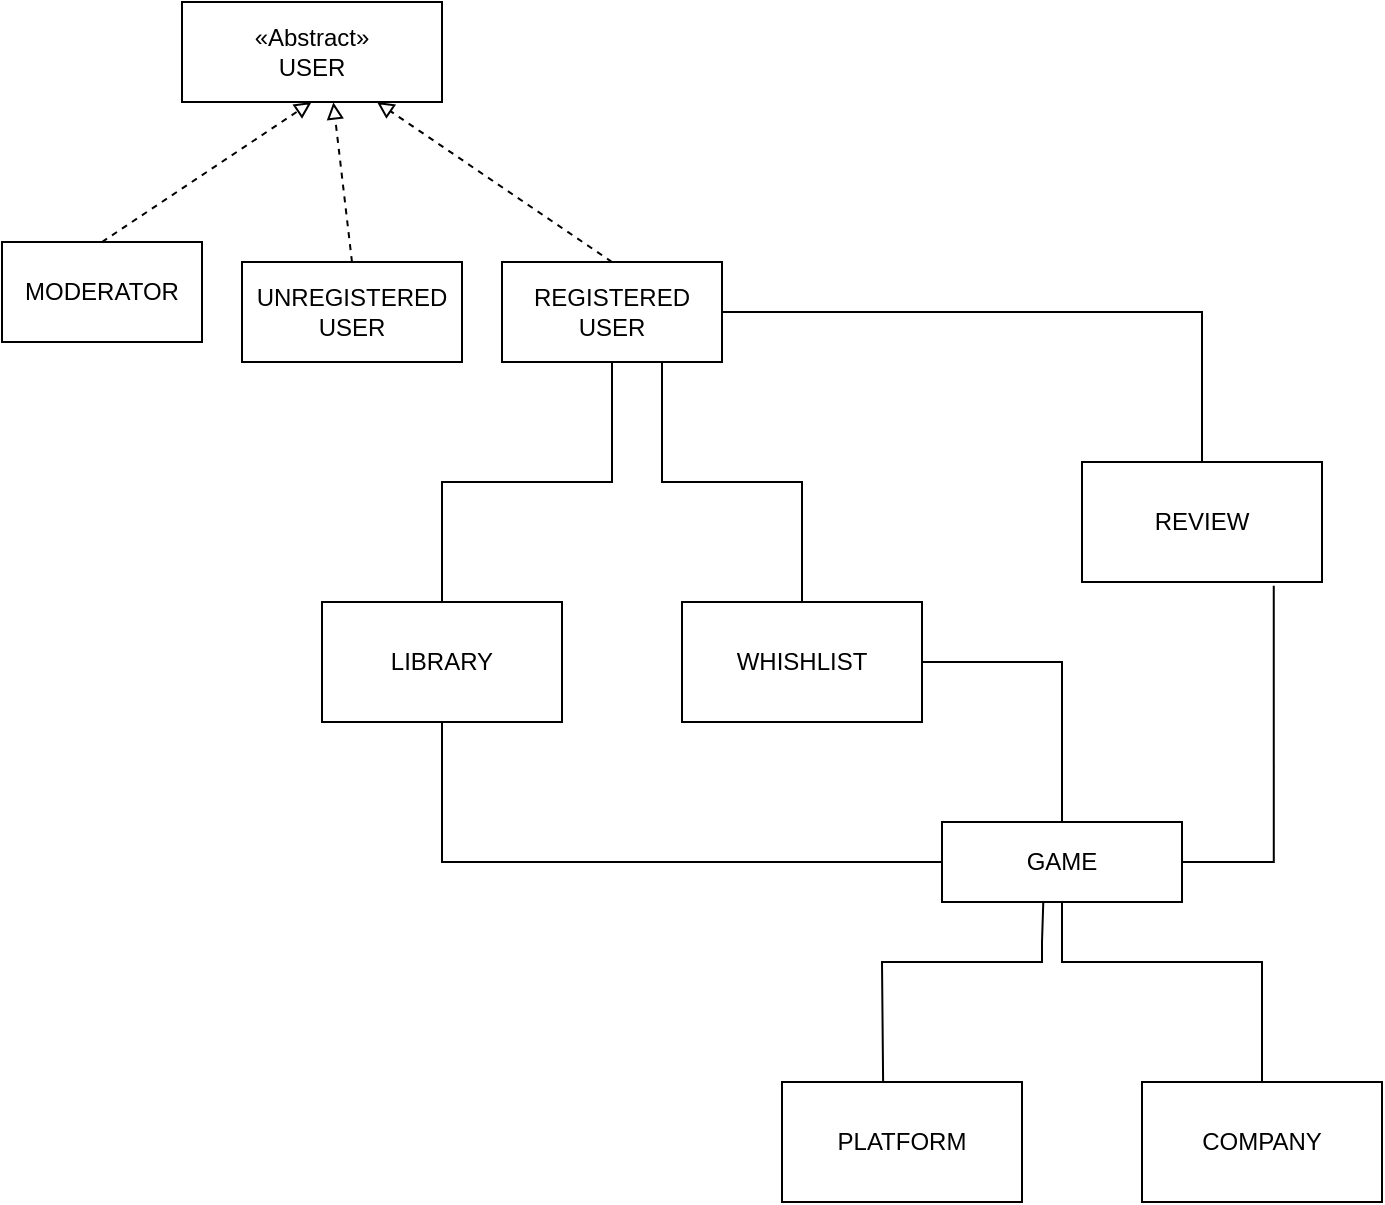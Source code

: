 <mxfile version="22.1.7" type="github">
  <diagram id="C5RBs43oDa-KdzZeNtuy" name="Page-1">
    <mxGraphModel dx="989" dy="574" grid="1" gridSize="10" guides="1" tooltips="1" connect="1" arrows="1" fold="1" page="1" pageScale="1" pageWidth="827" pageHeight="1169" math="0" shadow="0">
      <root>
        <mxCell id="WIyWlLk6GJQsqaUBKTNV-0" />
        <mxCell id="WIyWlLk6GJQsqaUBKTNV-1" parent="WIyWlLk6GJQsqaUBKTNV-0" />
        <mxCell id="_b6vlirzOlypI_W9VNAc-0" value="«Abstract»&lt;br&gt;USER" style="rounded=0;whiteSpace=wrap;html=1;" vertex="1" parent="WIyWlLk6GJQsqaUBKTNV-1">
          <mxGeometry x="160" y="60" width="130" height="50" as="geometry" />
        </mxCell>
        <mxCell id="_b6vlirzOlypI_W9VNAc-5" value="" style="endArrow=block;html=1;rounded=0;endFill=0;dashed=1;exitX=0.5;exitY=0;exitDx=0;exitDy=0;" edge="1" parent="WIyWlLk6GJQsqaUBKTNV-1" source="_b6vlirzOlypI_W9VNAc-6">
          <mxGeometry width="50" height="50" relative="1" as="geometry">
            <mxPoint x="225" y="160" as="sourcePoint" />
            <mxPoint x="224.8" y="110" as="targetPoint" />
          </mxGeometry>
        </mxCell>
        <mxCell id="_b6vlirzOlypI_W9VNAc-6" value="MODERATOR" style="rounded=0;whiteSpace=wrap;html=1;" vertex="1" parent="WIyWlLk6GJQsqaUBKTNV-1">
          <mxGeometry x="70" y="180" width="100" height="50" as="geometry" />
        </mxCell>
        <mxCell id="_b6vlirzOlypI_W9VNAc-7" value="" style="endArrow=block;html=1;rounded=0;endFill=0;dashed=1;exitX=0.5;exitY=0;exitDx=0;exitDy=0;entryX=0.582;entryY=1.004;entryDx=0;entryDy=0;entryPerimeter=0;" edge="1" parent="WIyWlLk6GJQsqaUBKTNV-1" source="_b6vlirzOlypI_W9VNAc-8" target="_b6vlirzOlypI_W9VNAc-0">
          <mxGeometry width="50" height="50" relative="1" as="geometry">
            <mxPoint x="345" y="170" as="sourcePoint" />
            <mxPoint x="344.8" y="120" as="targetPoint" />
          </mxGeometry>
        </mxCell>
        <mxCell id="_b6vlirzOlypI_W9VNAc-8" value="UNREGISTERED&lt;br&gt;USER" style="rounded=0;whiteSpace=wrap;html=1;" vertex="1" parent="WIyWlLk6GJQsqaUBKTNV-1">
          <mxGeometry x="190" y="190" width="110" height="50" as="geometry" />
        </mxCell>
        <mxCell id="_b6vlirzOlypI_W9VNAc-9" value="" style="endArrow=block;html=1;rounded=0;endFill=0;dashed=1;exitX=0.5;exitY=0;exitDx=0;exitDy=0;entryX=0.75;entryY=1;entryDx=0;entryDy=0;" edge="1" parent="WIyWlLk6GJQsqaUBKTNV-1" source="_b6vlirzOlypI_W9VNAc-10" target="_b6vlirzOlypI_W9VNAc-0">
          <mxGeometry width="50" height="50" relative="1" as="geometry">
            <mxPoint x="485" y="160" as="sourcePoint" />
            <mxPoint x="376" y="100" as="targetPoint" />
          </mxGeometry>
        </mxCell>
        <mxCell id="_b6vlirzOlypI_W9VNAc-22" style="edgeStyle=orthogonalEdgeStyle;rounded=0;orthogonalLoop=1;jettySize=auto;html=1;exitX=0.5;exitY=1;exitDx=0;exitDy=0;entryX=0.5;entryY=0;entryDx=0;entryDy=0;endArrow=none;endFill=0;" edge="1" parent="WIyWlLk6GJQsqaUBKTNV-1" source="_b6vlirzOlypI_W9VNAc-10" target="_b6vlirzOlypI_W9VNAc-12">
          <mxGeometry relative="1" as="geometry" />
        </mxCell>
        <mxCell id="_b6vlirzOlypI_W9VNAc-25" style="edgeStyle=orthogonalEdgeStyle;rounded=0;orthogonalLoop=1;jettySize=auto;html=1;exitX=1;exitY=0.5;exitDx=0;exitDy=0;entryX=0.5;entryY=0;entryDx=0;entryDy=0;endArrow=none;endFill=0;" edge="1" parent="WIyWlLk6GJQsqaUBKTNV-1" source="_b6vlirzOlypI_W9VNAc-10" target="_b6vlirzOlypI_W9VNAc-13">
          <mxGeometry relative="1" as="geometry" />
        </mxCell>
        <mxCell id="_b6vlirzOlypI_W9VNAc-10" value="REGISTERED&lt;br&gt;USER" style="rounded=0;whiteSpace=wrap;html=1;" vertex="1" parent="WIyWlLk6GJQsqaUBKTNV-1">
          <mxGeometry x="320" y="190" width="110" height="50" as="geometry" />
        </mxCell>
        <mxCell id="_b6vlirzOlypI_W9VNAc-24" style="edgeStyle=orthogonalEdgeStyle;rounded=0;orthogonalLoop=1;jettySize=auto;html=1;exitX=0;exitY=0.5;exitDx=0;exitDy=0;entryX=0.5;entryY=1;entryDx=0;entryDy=0;endArrow=none;endFill=0;" edge="1" parent="WIyWlLk6GJQsqaUBKTNV-1" source="_b6vlirzOlypI_W9VNAc-11" target="_b6vlirzOlypI_W9VNAc-12">
          <mxGeometry relative="1" as="geometry" />
        </mxCell>
        <mxCell id="_b6vlirzOlypI_W9VNAc-11" value="GAME" style="rounded=0;whiteSpace=wrap;html=1;" vertex="1" parent="WIyWlLk6GJQsqaUBKTNV-1">
          <mxGeometry x="540" y="470" width="120" height="40" as="geometry" />
        </mxCell>
        <mxCell id="_b6vlirzOlypI_W9VNAc-12" value="LIBRARY" style="rounded=0;whiteSpace=wrap;html=1;" vertex="1" parent="WIyWlLk6GJQsqaUBKTNV-1">
          <mxGeometry x="230" y="360" width="120" height="60" as="geometry" />
        </mxCell>
        <mxCell id="_b6vlirzOlypI_W9VNAc-13" value="REVIEW" style="rounded=0;whiteSpace=wrap;html=1;" vertex="1" parent="WIyWlLk6GJQsqaUBKTNV-1">
          <mxGeometry x="610" y="290" width="120" height="60" as="geometry" />
        </mxCell>
        <mxCell id="_b6vlirzOlypI_W9VNAc-23" style="edgeStyle=orthogonalEdgeStyle;rounded=0;orthogonalLoop=1;jettySize=auto;html=1;exitX=0.5;exitY=0;exitDx=0;exitDy=0;endArrow=none;endFill=0;" edge="1" parent="WIyWlLk6GJQsqaUBKTNV-1" source="_b6vlirzOlypI_W9VNAc-15" target="_b6vlirzOlypI_W9VNAc-10">
          <mxGeometry relative="1" as="geometry">
            <Array as="points">
              <mxPoint x="470" y="300" />
              <mxPoint x="400" y="300" />
            </Array>
          </mxGeometry>
        </mxCell>
        <mxCell id="_b6vlirzOlypI_W9VNAc-26" style="edgeStyle=orthogonalEdgeStyle;rounded=0;orthogonalLoop=1;jettySize=auto;html=1;exitX=1;exitY=0.5;exitDx=0;exitDy=0;entryX=0.5;entryY=0;entryDx=0;entryDy=0;endArrow=none;endFill=0;" edge="1" parent="WIyWlLk6GJQsqaUBKTNV-1" source="_b6vlirzOlypI_W9VNAc-15" target="_b6vlirzOlypI_W9VNAc-11">
          <mxGeometry relative="1" as="geometry" />
        </mxCell>
        <mxCell id="_b6vlirzOlypI_W9VNAc-15" value="WHISHLIST" style="rounded=0;whiteSpace=wrap;html=1;" vertex="1" parent="WIyWlLk6GJQsqaUBKTNV-1">
          <mxGeometry x="410" y="360" width="120" height="60" as="geometry" />
        </mxCell>
        <mxCell id="_b6vlirzOlypI_W9VNAc-16" value="PLATFORM" style="rounded=0;whiteSpace=wrap;html=1;" vertex="1" parent="WIyWlLk6GJQsqaUBKTNV-1">
          <mxGeometry x="460" y="600" width="120" height="60" as="geometry" />
        </mxCell>
        <mxCell id="_b6vlirzOlypI_W9VNAc-21" style="edgeStyle=orthogonalEdgeStyle;rounded=0;orthogonalLoop=1;jettySize=auto;html=1;entryX=0.5;entryY=1;entryDx=0;entryDy=0;endArrow=none;endFill=0;" edge="1" parent="WIyWlLk6GJQsqaUBKTNV-1" source="_b6vlirzOlypI_W9VNAc-17" target="_b6vlirzOlypI_W9VNAc-11">
          <mxGeometry relative="1" as="geometry">
            <Array as="points">
              <mxPoint x="700" y="540" />
              <mxPoint x="600" y="540" />
            </Array>
          </mxGeometry>
        </mxCell>
        <mxCell id="_b6vlirzOlypI_W9VNAc-17" value="COMPANY" style="rounded=0;whiteSpace=wrap;html=1;" vertex="1" parent="WIyWlLk6GJQsqaUBKTNV-1">
          <mxGeometry x="640" y="600" width="120" height="60" as="geometry" />
        </mxCell>
        <mxCell id="_b6vlirzOlypI_W9VNAc-20" value="" style="endArrow=none;html=1;rounded=0;exitX=0.588;exitY=0.001;exitDx=0;exitDy=0;exitPerimeter=0;entryX=0.422;entryY=1.003;entryDx=0;entryDy=0;entryPerimeter=0;" edge="1" parent="WIyWlLk6GJQsqaUBKTNV-1" target="_b6vlirzOlypI_W9VNAc-11">
          <mxGeometry width="50" height="50" relative="1" as="geometry">
            <mxPoint x="510.56" y="600.06" as="sourcePoint" />
            <mxPoint x="580" y="540" as="targetPoint" />
            <Array as="points">
              <mxPoint x="510" y="540" />
              <mxPoint x="590" y="540" />
              <mxPoint x="590" y="530" />
            </Array>
          </mxGeometry>
        </mxCell>
        <mxCell id="_b6vlirzOlypI_W9VNAc-27" style="edgeStyle=orthogonalEdgeStyle;rounded=0;orthogonalLoop=1;jettySize=auto;html=1;exitX=1;exitY=0.5;exitDx=0;exitDy=0;entryX=0.799;entryY=1.031;entryDx=0;entryDy=0;entryPerimeter=0;endArrow=none;endFill=0;" edge="1" parent="WIyWlLk6GJQsqaUBKTNV-1" source="_b6vlirzOlypI_W9VNAc-11" target="_b6vlirzOlypI_W9VNAc-13">
          <mxGeometry relative="1" as="geometry" />
        </mxCell>
      </root>
    </mxGraphModel>
  </diagram>
</mxfile>
